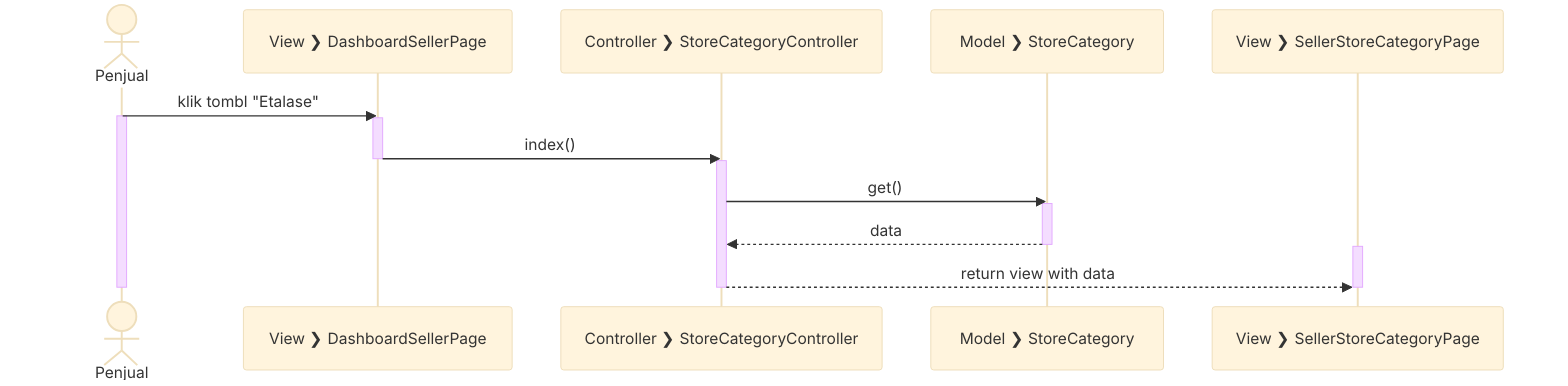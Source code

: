 %%{init: {'theme': 'base', 'themeVariables': { 'fontSize': '16px', 'fontFamily': 'Inter'}}}%%
sequenceDiagram
  actor Penjual
  participant V_DS as View #10095; DashboardSellerPage
  participant C_SC as Controller #10095; StoreCategoryController
  participant M_SC as Model #10095; StoreCategory
  participant V_SCP as View #10095; SellerStoreCategoryPage

  Penjual->>V_DS: klik tombl "Etalase"

  activate Penjual
  activate V_DS

  V_DS->>C_SC: index()

  deactivate V_DS
  activate C_SC

  C_SC->>M_SC: get()

  activate M_SC

  M_SC-->>C_SC: data

  deactivate M_SC

  activate V_SCP

  C_SC-->>V_SCP: return view with data

  deactivate C_SC
  deactivate V_SCP
  deactivate Penjual